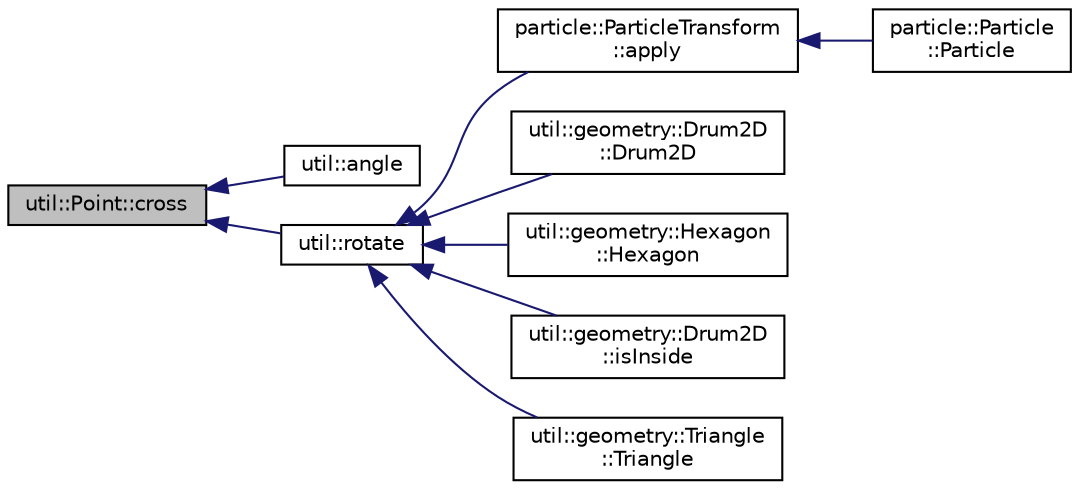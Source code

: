 digraph "util::Point::cross"
{
  edge [fontname="Helvetica",fontsize="10",labelfontname="Helvetica",labelfontsize="10"];
  node [fontname="Helvetica",fontsize="10",shape=record];
  rankdir="LR";
  Node7 [label="util::Point::cross",height=0.2,width=0.4,color="black", fillcolor="grey75", style="filled", fontcolor="black"];
  Node7 -> Node8 [dir="back",color="midnightblue",fontsize="10",style="solid",fontname="Helvetica"];
  Node8 [label="util::angle",height=0.2,width=0.4,color="black", fillcolor="white", style="filled",URL="$namespaceutil.html#a61e14a30b244c6b3764234fd024a35c8",tooltip="Computes angle between two vectors. "];
  Node7 -> Node9 [dir="back",color="midnightblue",fontsize="10",style="solid",fontname="Helvetica"];
  Node9 [label="util::rotate",height=0.2,width=0.4,color="black", fillcolor="white", style="filled",URL="$namespaceutil.html#afc570d133c5159571a48456e2440753a",tooltip="Returns the vector after rotating by desired angle. "];
  Node9 -> Node10 [dir="back",color="midnightblue",fontsize="10",style="solid",fontname="Helvetica"];
  Node10 [label="particle::ParticleTransform\l::apply",height=0.2,width=0.4,color="black", fillcolor="white", style="filled",URL="$structparticle_1_1ParticleTransform.html#ac84e7ec4803c9231dfb15bc181a2dc4f",tooltip="Returns the transformed vector. We assume that the passed vector passes through origin. "];
  Node10 -> Node11 [dir="back",color="midnightblue",fontsize="10",style="solid",fontname="Helvetica"];
  Node11 [label="particle::Particle\l::Particle",height=0.2,width=0.4,color="black", fillcolor="white", style="filled",URL="$classparticle_1_1Particle.html#a420f9e3bb2b356a937b2447064494ca1",tooltip="Constructor. "];
  Node9 -> Node12 [dir="back",color="midnightblue",fontsize="10",style="solid",fontname="Helvetica"];
  Node12 [label="util::geometry::Drum2D\l::Drum2D",height=0.2,width=0.4,color="black", fillcolor="white", style="filled",URL="$classutil_1_1geometry_1_1Drum2D.html#ad9b0c988bf94ffb127b48e78d87d8cc6",tooltip="Constructor. "];
  Node9 -> Node13 [dir="back",color="midnightblue",fontsize="10",style="solid",fontname="Helvetica"];
  Node13 [label="util::geometry::Hexagon\l::Hexagon",height=0.2,width=0.4,color="black", fillcolor="white", style="filled",URL="$classutil_1_1geometry_1_1Hexagon.html#a863ab95e2b0aa910ef6133e821341abe",tooltip="Constructor. "];
  Node9 -> Node14 [dir="back",color="midnightblue",fontsize="10",style="solid",fontname="Helvetica"];
  Node14 [label="util::geometry::Drum2D\l::isInside",height=0.2,width=0.4,color="black", fillcolor="white", style="filled",URL="$classutil_1_1geometry_1_1Drum2D.html#a3e79daf6f2dd929bf236004a72ad5b70",tooltip="Checks if point is inside this object. "];
  Node9 -> Node15 [dir="back",color="midnightblue",fontsize="10",style="solid",fontname="Helvetica"];
  Node15 [label="util::geometry::Triangle\l::Triangle",height=0.2,width=0.4,color="black", fillcolor="white", style="filled",URL="$classutil_1_1geometry_1_1Triangle.html#ad1e951f93e9d6422a967363c9199fa6b",tooltip="Constructor. "];
}
